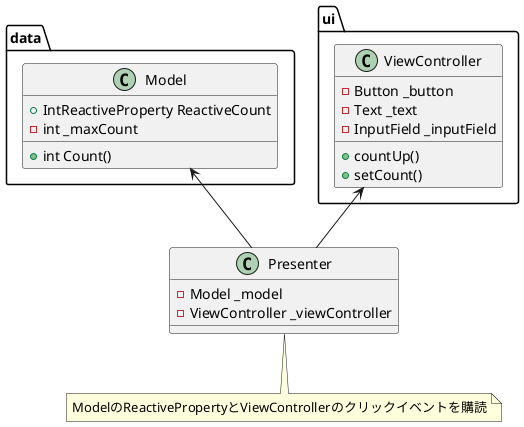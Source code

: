 ﻿@startuml

namespace data{
    class Model{
        +IntReactiveProperty ReactiveCount
        -int _maxCount
        +int Count()
    }
}
namespace ui{
    class ViewController{
        -Button _button
        -Text _text
        -InputField _inputField
        +countUp()
        +setCount()
    }
}

class Presenter{
    -Model _model
    -ViewController _viewController
}
note bottom of Presenter: ModelのReactivePropertyとViewControllerのクリックイベントを購読


Presenter -up-> data.Model
Presenter -up-> ui.ViewController
@enduml